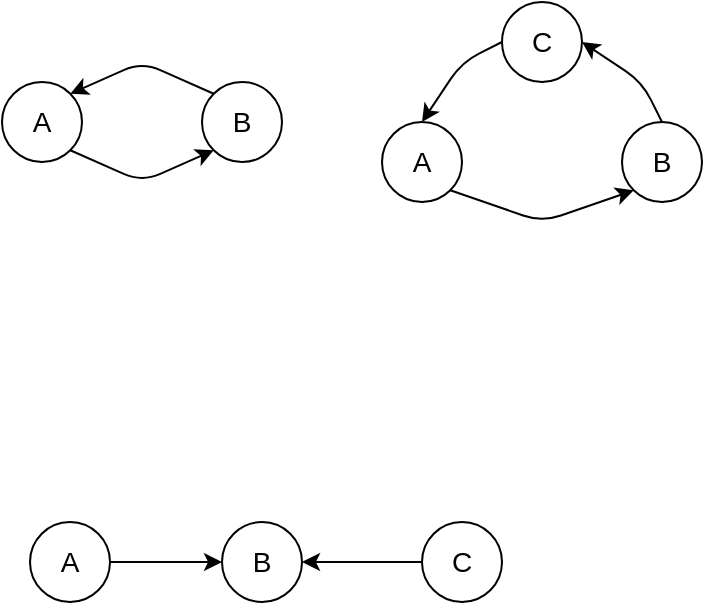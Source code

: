 <mxfile version="14.5.8" type="github">
  <diagram id="jmTvWbSTvf9lamkUc0az" name="Page-1">
    <mxGraphModel dx="850" dy="581" grid="1" gridSize="10" guides="1" tooltips="1" connect="1" arrows="1" fold="1" page="1" pageScale="1" pageWidth="827" pageHeight="1169" math="0" shadow="0">
      <root>
        <mxCell id="0" />
        <mxCell id="1" parent="0" />
        <mxCell id="0rXyZf7D_J_e58H7pE5d-3" value="&lt;font style=&quot;font-size: 14px&quot;&gt;A&lt;/font&gt;" style="ellipse;whiteSpace=wrap;html=1;aspect=fixed;" parent="1" vertex="1">
          <mxGeometry x="240" y="200" width="40" height="40" as="geometry" />
        </mxCell>
        <mxCell id="0rXyZf7D_J_e58H7pE5d-4" value="&lt;font style=&quot;font-size: 14px&quot;&gt;B&lt;br&gt;&lt;/font&gt;" style="ellipse;whiteSpace=wrap;html=1;aspect=fixed;" parent="1" vertex="1">
          <mxGeometry x="340" y="200" width="40" height="40" as="geometry" />
        </mxCell>
        <mxCell id="0rXyZf7D_J_e58H7pE5d-5" value="" style="endArrow=classic;html=1;exitX=1;exitY=1;exitDx=0;exitDy=0;entryX=0;entryY=1;entryDx=0;entryDy=0;" parent="1" source="0rXyZf7D_J_e58H7pE5d-3" target="0rXyZf7D_J_e58H7pE5d-4" edge="1">
          <mxGeometry width="50" height="50" relative="1" as="geometry">
            <mxPoint x="310" y="310" as="sourcePoint" />
            <mxPoint x="360" y="260" as="targetPoint" />
            <Array as="points">
              <mxPoint x="310" y="250" />
            </Array>
          </mxGeometry>
        </mxCell>
        <mxCell id="0rXyZf7D_J_e58H7pE5d-6" value="" style="endArrow=classic;html=1;exitX=0;exitY=0;exitDx=0;exitDy=0;entryX=1;entryY=0;entryDx=0;entryDy=0;" parent="1" source="0rXyZf7D_J_e58H7pE5d-4" target="0rXyZf7D_J_e58H7pE5d-3" edge="1">
          <mxGeometry width="50" height="50" relative="1" as="geometry">
            <mxPoint x="300" y="210" as="sourcePoint" />
            <mxPoint x="350" y="160" as="targetPoint" />
            <Array as="points">
              <mxPoint x="310" y="190" />
            </Array>
          </mxGeometry>
        </mxCell>
        <mxCell id="0rXyZf7D_J_e58H7pE5d-7" value="&lt;font style=&quot;font-size: 14px&quot;&gt;A&lt;/font&gt;" style="ellipse;whiteSpace=wrap;html=1;aspect=fixed;" parent="1" vertex="1">
          <mxGeometry x="430" y="220" width="40" height="40" as="geometry" />
        </mxCell>
        <mxCell id="0rXyZf7D_J_e58H7pE5d-8" value="&lt;font style=&quot;font-size: 14px&quot;&gt;B&lt;br&gt;&lt;/font&gt;" style="ellipse;whiteSpace=wrap;html=1;aspect=fixed;" parent="1" vertex="1">
          <mxGeometry x="550" y="220" width="40" height="40" as="geometry" />
        </mxCell>
        <mxCell id="0rXyZf7D_J_e58H7pE5d-9" value="" style="endArrow=classic;html=1;exitX=1;exitY=1;exitDx=0;exitDy=0;entryX=0;entryY=1;entryDx=0;entryDy=0;" parent="1" source="0rXyZf7D_J_e58H7pE5d-7" target="0rXyZf7D_J_e58H7pE5d-8" edge="1">
          <mxGeometry width="50" height="50" relative="1" as="geometry">
            <mxPoint x="510" y="330" as="sourcePoint" />
            <mxPoint x="560" y="280" as="targetPoint" />
            <Array as="points">
              <mxPoint x="510" y="270" />
            </Array>
          </mxGeometry>
        </mxCell>
        <mxCell id="0rXyZf7D_J_e58H7pE5d-10" value="" style="endArrow=classic;html=1;exitX=0;exitY=0.5;exitDx=0;exitDy=0;entryX=0.5;entryY=0;entryDx=0;entryDy=0;" parent="1" source="0rXyZf7D_J_e58H7pE5d-11" target="0rXyZf7D_J_e58H7pE5d-7" edge="1">
          <mxGeometry width="50" height="50" relative="1" as="geometry">
            <mxPoint x="500" y="230" as="sourcePoint" />
            <mxPoint x="550" y="180" as="targetPoint" />
            <Array as="points">
              <mxPoint x="470" y="190" />
            </Array>
          </mxGeometry>
        </mxCell>
        <mxCell id="0rXyZf7D_J_e58H7pE5d-11" value="&lt;font style=&quot;font-size: 14px&quot;&gt;C&lt;br&gt;&lt;/font&gt;" style="ellipse;whiteSpace=wrap;html=1;aspect=fixed;" parent="1" vertex="1">
          <mxGeometry x="490" y="160" width="40" height="40" as="geometry" />
        </mxCell>
        <mxCell id="0rXyZf7D_J_e58H7pE5d-12" value="" style="endArrow=classic;html=1;exitX=0.5;exitY=0;exitDx=0;exitDy=0;entryX=1;entryY=0.5;entryDx=0;entryDy=0;" parent="1" source="0rXyZf7D_J_e58H7pE5d-8" target="0rXyZf7D_J_e58H7pE5d-11" edge="1">
          <mxGeometry width="50" height="50" relative="1" as="geometry">
            <mxPoint x="484.142" y="264.142" as="sourcePoint" />
            <mxPoint x="555.858" y="264.142" as="targetPoint" />
            <Array as="points">
              <mxPoint x="560" y="200" />
            </Array>
          </mxGeometry>
        </mxCell>
        <mxCell id="XQw6WMW_BtCl_ZT_EeoE-1" value="&lt;font style=&quot;font-size: 14px&quot;&gt;A&lt;/font&gt;" style="ellipse;whiteSpace=wrap;html=1;aspect=fixed;" vertex="1" parent="1">
          <mxGeometry x="254" y="420" width="40" height="40" as="geometry" />
        </mxCell>
        <mxCell id="XQw6WMW_BtCl_ZT_EeoE-2" value="&lt;font style=&quot;font-size: 14px&quot;&gt;B&lt;br&gt;&lt;/font&gt;" style="ellipse;whiteSpace=wrap;html=1;aspect=fixed;" vertex="1" parent="1">
          <mxGeometry x="350" y="420" width="40" height="40" as="geometry" />
        </mxCell>
        <mxCell id="XQw6WMW_BtCl_ZT_EeoE-20" value="" style="endArrow=classic;html=1;exitX=1;exitY=0.5;exitDx=0;exitDy=0;entryX=0;entryY=0.5;entryDx=0;entryDy=0;" edge="1" parent="1" source="XQw6WMW_BtCl_ZT_EeoE-1" target="XQw6WMW_BtCl_ZT_EeoE-2">
          <mxGeometry width="50" height="50" relative="1" as="geometry">
            <mxPoint x="330" y="530" as="sourcePoint" />
            <mxPoint x="380" y="480" as="targetPoint" />
          </mxGeometry>
        </mxCell>
        <mxCell id="XQw6WMW_BtCl_ZT_EeoE-21" value="&lt;font style=&quot;font-size: 14px&quot;&gt;C&lt;br&gt;&lt;/font&gt;" style="ellipse;whiteSpace=wrap;html=1;aspect=fixed;" vertex="1" parent="1">
          <mxGeometry x="450" y="420" width="40" height="40" as="geometry" />
        </mxCell>
        <mxCell id="XQw6WMW_BtCl_ZT_EeoE-22" value="" style="endArrow=classic;html=1;entryX=1;entryY=0.5;entryDx=0;entryDy=0;exitX=0;exitY=0.5;exitDx=0;exitDy=0;" edge="1" parent="1" source="XQw6WMW_BtCl_ZT_EeoE-21" target="XQw6WMW_BtCl_ZT_EeoE-2">
          <mxGeometry width="50" height="50" relative="1" as="geometry">
            <mxPoint x="400" y="550" as="sourcePoint" />
            <mxPoint x="450" y="500" as="targetPoint" />
          </mxGeometry>
        </mxCell>
      </root>
    </mxGraphModel>
  </diagram>
</mxfile>
